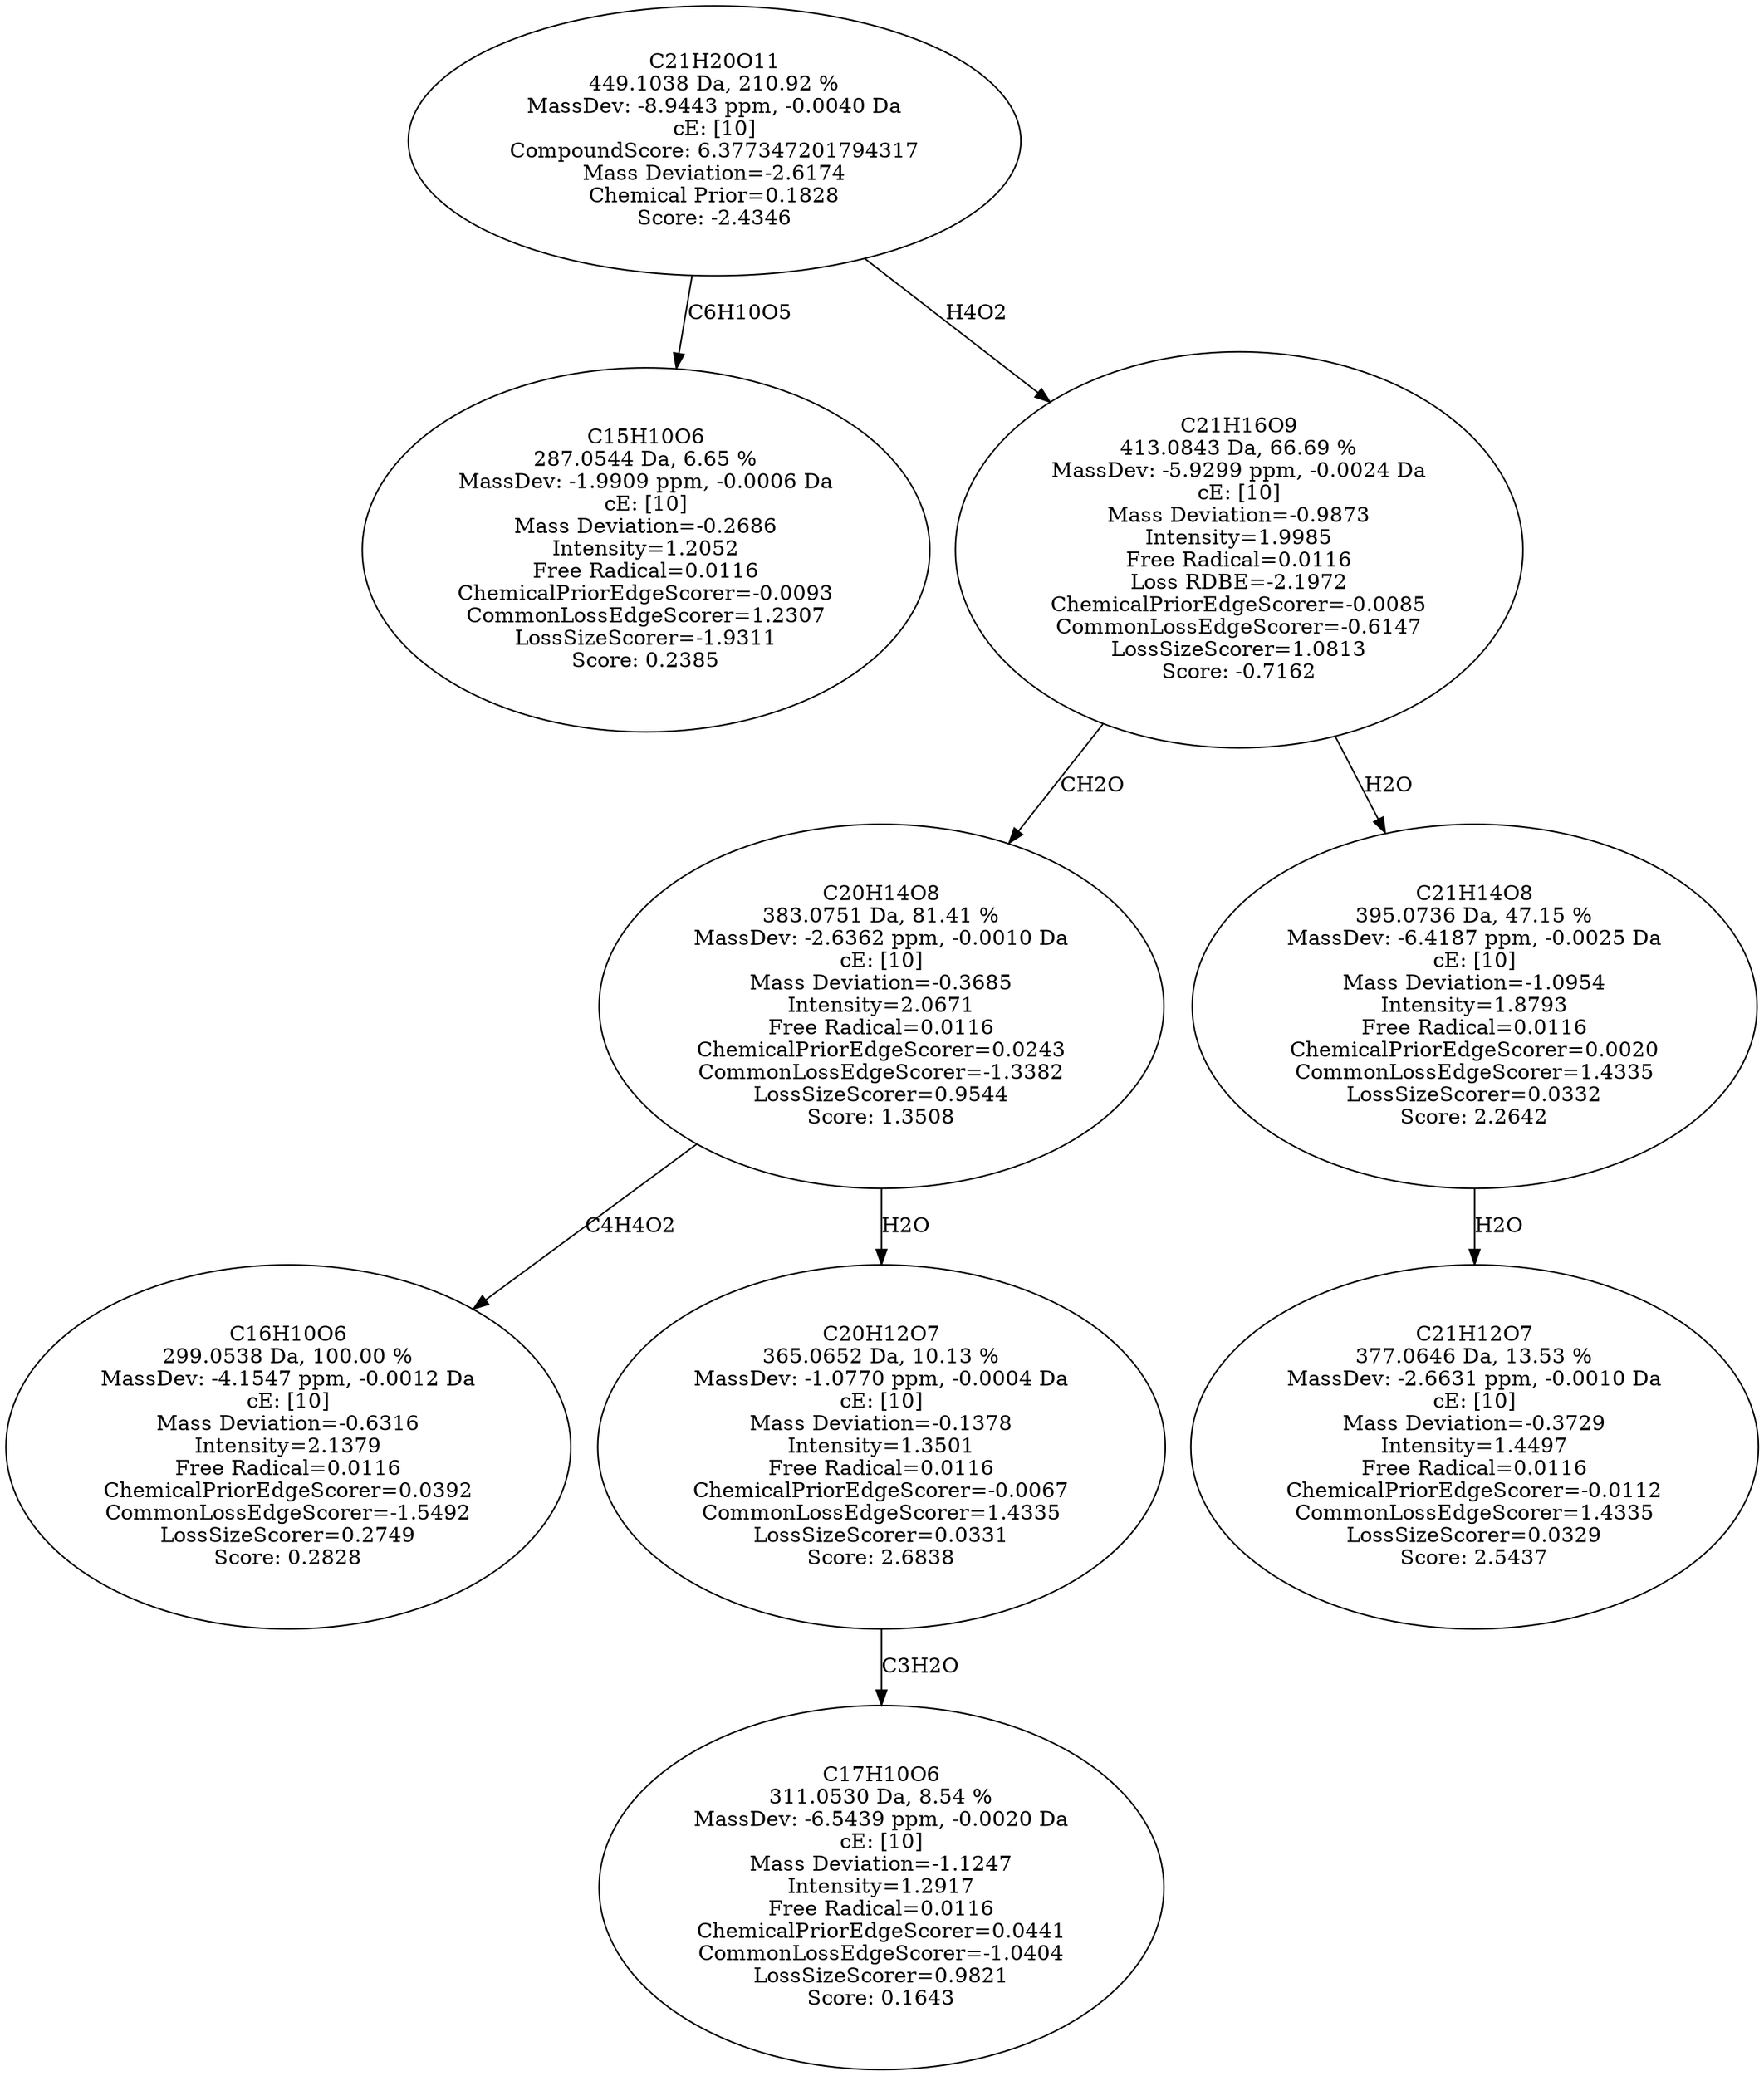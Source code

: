 strict digraph {
v1 [label="C15H10O6\n287.0544 Da, 6.65 %\nMassDev: -1.9909 ppm, -0.0006 Da\ncE: [10]\nMass Deviation=-0.2686\nIntensity=1.2052\nFree Radical=0.0116\nChemicalPriorEdgeScorer=-0.0093\nCommonLossEdgeScorer=1.2307\nLossSizeScorer=-1.9311\nScore: 0.2385"];
v2 [label="C16H10O6\n299.0538 Da, 100.00 %\nMassDev: -4.1547 ppm, -0.0012 Da\ncE: [10]\nMass Deviation=-0.6316\nIntensity=2.1379\nFree Radical=0.0116\nChemicalPriorEdgeScorer=0.0392\nCommonLossEdgeScorer=-1.5492\nLossSizeScorer=0.2749\nScore: 0.2828"];
v3 [label="C17H10O6\n311.0530 Da, 8.54 %\nMassDev: -6.5439 ppm, -0.0020 Da\ncE: [10]\nMass Deviation=-1.1247\nIntensity=1.2917\nFree Radical=0.0116\nChemicalPriorEdgeScorer=0.0441\nCommonLossEdgeScorer=-1.0404\nLossSizeScorer=0.9821\nScore: 0.1643"];
v4 [label="C20H12O7\n365.0652 Da, 10.13 %\nMassDev: -1.0770 ppm, -0.0004 Da\ncE: [10]\nMass Deviation=-0.1378\nIntensity=1.3501\nFree Radical=0.0116\nChemicalPriorEdgeScorer=-0.0067\nCommonLossEdgeScorer=1.4335\nLossSizeScorer=0.0331\nScore: 2.6838"];
v5 [label="C20H14O8\n383.0751 Da, 81.41 %\nMassDev: -2.6362 ppm, -0.0010 Da\ncE: [10]\nMass Deviation=-0.3685\nIntensity=2.0671\nFree Radical=0.0116\nChemicalPriorEdgeScorer=0.0243\nCommonLossEdgeScorer=-1.3382\nLossSizeScorer=0.9544\nScore: 1.3508"];
v6 [label="C21H12O7\n377.0646 Da, 13.53 %\nMassDev: -2.6631 ppm, -0.0010 Da\ncE: [10]\nMass Deviation=-0.3729\nIntensity=1.4497\nFree Radical=0.0116\nChemicalPriorEdgeScorer=-0.0112\nCommonLossEdgeScorer=1.4335\nLossSizeScorer=0.0329\nScore: 2.5437"];
v7 [label="C21H14O8\n395.0736 Da, 47.15 %\nMassDev: -6.4187 ppm, -0.0025 Da\ncE: [10]\nMass Deviation=-1.0954\nIntensity=1.8793\nFree Radical=0.0116\nChemicalPriorEdgeScorer=0.0020\nCommonLossEdgeScorer=1.4335\nLossSizeScorer=0.0332\nScore: 2.2642"];
v8 [label="C21H16O9\n413.0843 Da, 66.69 %\nMassDev: -5.9299 ppm, -0.0024 Da\ncE: [10]\nMass Deviation=-0.9873\nIntensity=1.9985\nFree Radical=0.0116\nLoss RDBE=-2.1972\nChemicalPriorEdgeScorer=-0.0085\nCommonLossEdgeScorer=-0.6147\nLossSizeScorer=1.0813\nScore: -0.7162"];
v9 [label="C21H20O11\n449.1038 Da, 210.92 %\nMassDev: -8.9443 ppm, -0.0040 Da\ncE: [10]\nCompoundScore: 6.377347201794317\nMass Deviation=-2.6174\nChemical Prior=0.1828\nScore: -2.4346"];
v9 -> v1 [label="C6H10O5"];
v5 -> v2 [label="C4H4O2"];
v4 -> v3 [label="C3H2O"];
v5 -> v4 [label="H2O"];
v8 -> v5 [label="CH2O"];
v7 -> v6 [label="H2O"];
v8 -> v7 [label="H2O"];
v9 -> v8 [label="H4O2"];
}